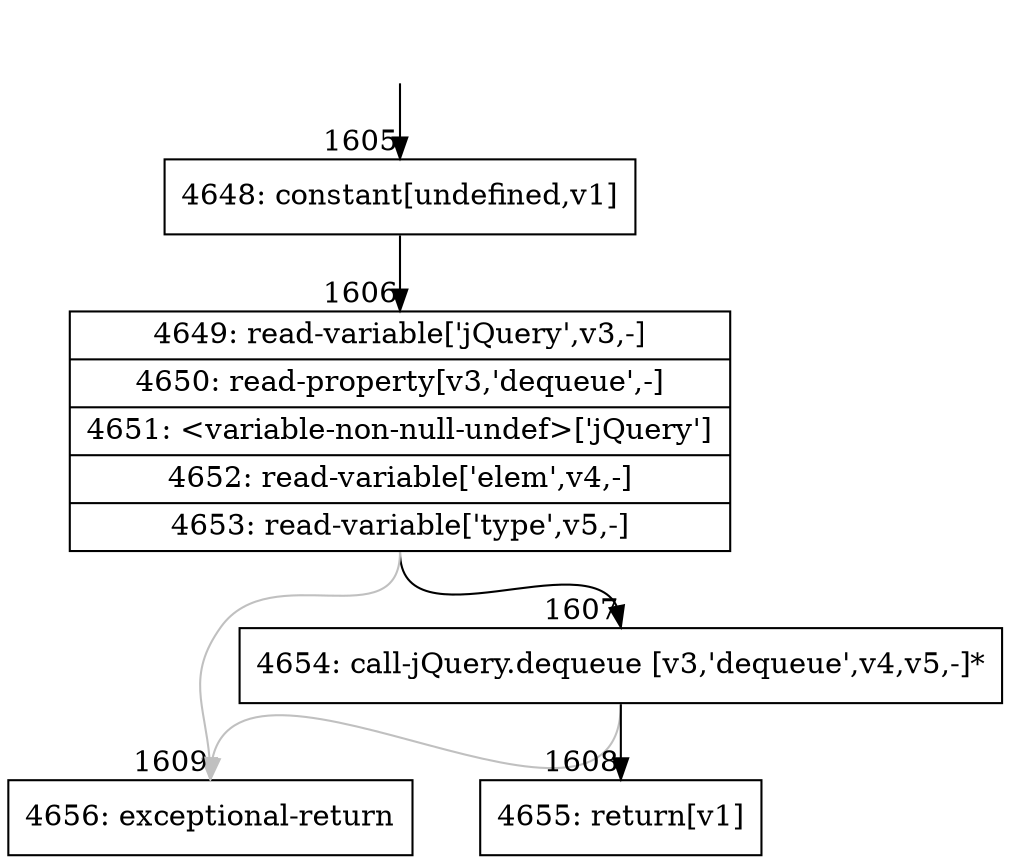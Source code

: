 digraph {
rankdir="TD"
BB_entry110[shape=none,label=""];
BB_entry110 -> BB1605 [tailport=s, headport=n, headlabel="    1605"]
BB1605 [shape=record label="{4648: constant[undefined,v1]}" ] 
BB1605 -> BB1606 [tailport=s, headport=n, headlabel="      1606"]
BB1606 [shape=record label="{4649: read-variable['jQuery',v3,-]|4650: read-property[v3,'dequeue',-]|4651: \<variable-non-null-undef\>['jQuery']|4652: read-variable['elem',v4,-]|4653: read-variable['type',v5,-]}" ] 
BB1606 -> BB1607 [tailport=s, headport=n, headlabel="      1607"]
BB1606 -> BB1609 [tailport=s, headport=n, color=gray, headlabel="      1609"]
BB1607 [shape=record label="{4654: call-jQuery.dequeue [v3,'dequeue',v4,v5,-]*}" ] 
BB1607 -> BB1608 [tailport=s, headport=n, headlabel="      1608"]
BB1607 -> BB1609 [tailport=s, headport=n, color=gray]
BB1608 [shape=record label="{4655: return[v1]}" ] 
BB1609 [shape=record label="{4656: exceptional-return}" ] 
//#$~ 1916
}
